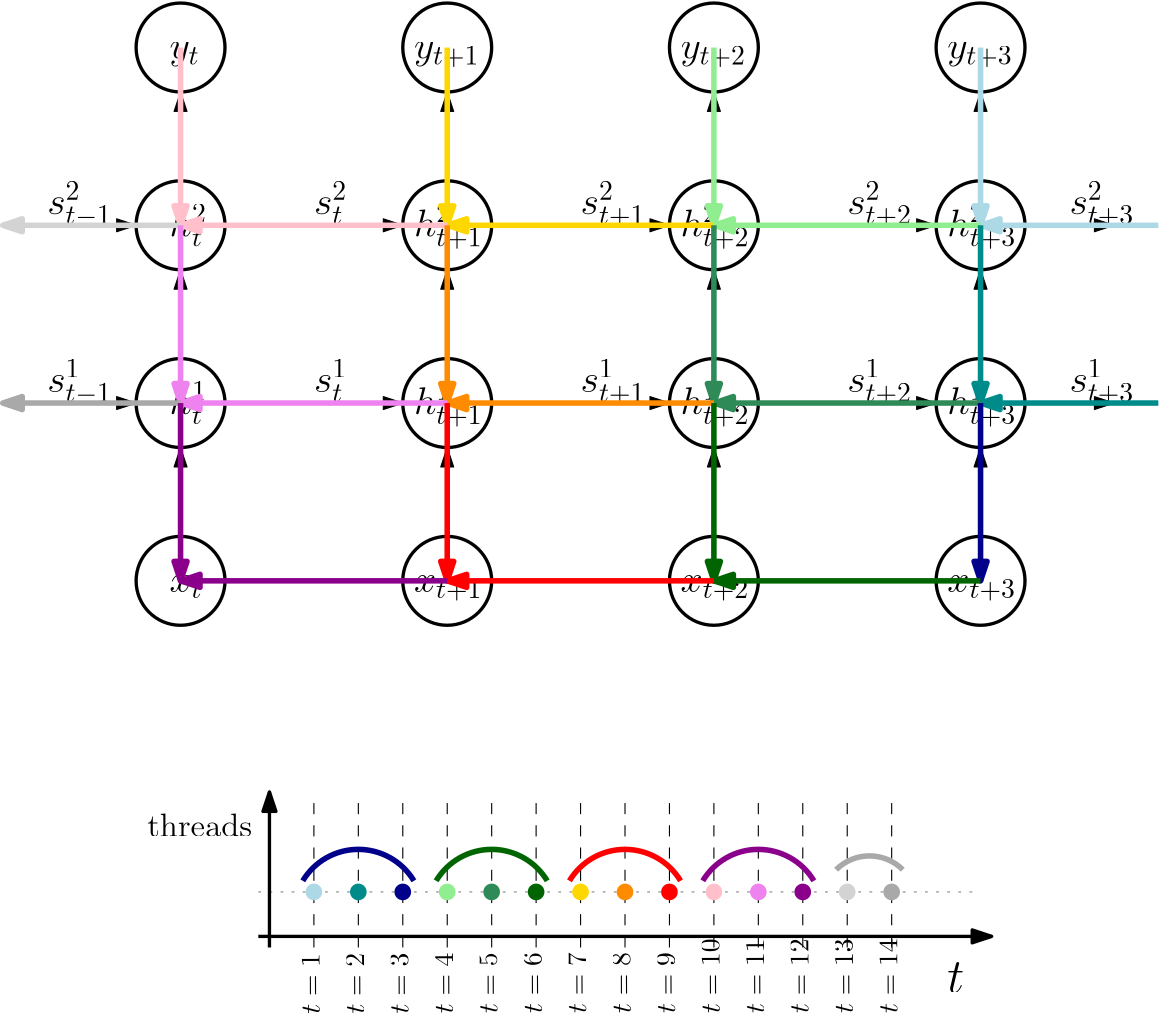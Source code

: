 <?xml version="1.0"?>
<!DOCTYPE ipe SYSTEM "ipe.dtd">
<ipe version="70206" creator="Ipe 7.2.7">
<info created="D:20180425094852" modified="D:20180426162202"/>
<ipestyle name="basic">
<symbol name="arrow/arc(spx)">
<path stroke="sym-stroke" fill="sym-stroke" pen="sym-pen">
0 0 m
-1 0.333 l
-1 -0.333 l
h
</path>
</symbol>
<symbol name="arrow/farc(spx)">
<path stroke="sym-stroke" fill="white" pen="sym-pen">
0 0 m
-1 0.333 l
-1 -0.333 l
h
</path>
</symbol>
<symbol name="arrow/ptarc(spx)">
<path stroke="sym-stroke" fill="sym-stroke" pen="sym-pen">
0 0 m
-1 0.333 l
-0.8 0 l
-1 -0.333 l
h
</path>
</symbol>
<symbol name="arrow/fptarc(spx)">
<path stroke="sym-stroke" fill="white" pen="sym-pen">
0 0 m
-1 0.333 l
-0.8 0 l
-1 -0.333 l
h
</path>
</symbol>
<symbol name="mark/circle(sx)" transformations="translations">
<path fill="sym-stroke">
0.6 0 0 0.6 0 0 e
0.4 0 0 0.4 0 0 e
</path>
</symbol>
<symbol name="mark/disk(sx)" transformations="translations">
<path fill="sym-stroke">
0.6 0 0 0.6 0 0 e
</path>
</symbol>
<symbol name="mark/fdisk(sfx)" transformations="translations">
<group>
<path fill="sym-fill">
0.5 0 0 0.5 0 0 e
</path>
<path fill="sym-stroke" fillrule="eofill">
0.6 0 0 0.6 0 0 e
0.4 0 0 0.4 0 0 e
</path>
</group>
</symbol>
<symbol name="mark/box(sx)" transformations="translations">
<path fill="sym-stroke" fillrule="eofill">
-0.6 -0.6 m
0.6 -0.6 l
0.6 0.6 l
-0.6 0.6 l
h
-0.4 -0.4 m
0.4 -0.4 l
0.4 0.4 l
-0.4 0.4 l
h
</path>
</symbol>
<symbol name="mark/square(sx)" transformations="translations">
<path fill="sym-stroke">
-0.6 -0.6 m
0.6 -0.6 l
0.6 0.6 l
-0.6 0.6 l
h
</path>
</symbol>
<symbol name="mark/fsquare(sfx)" transformations="translations">
<group>
<path fill="sym-fill">
-0.5 -0.5 m
0.5 -0.5 l
0.5 0.5 l
-0.5 0.5 l
h
</path>
<path fill="sym-stroke" fillrule="eofill">
-0.6 -0.6 m
0.6 -0.6 l
0.6 0.6 l
-0.6 0.6 l
h
-0.4 -0.4 m
0.4 -0.4 l
0.4 0.4 l
-0.4 0.4 l
h
</path>
</group>
</symbol>
<symbol name="mark/cross(sx)" transformations="translations">
<group>
<path fill="sym-stroke">
-0.43 -0.57 m
0.57 0.43 l
0.43 0.57 l
-0.57 -0.43 l
h
</path>
<path fill="sym-stroke">
-0.43 0.57 m
0.57 -0.43 l
0.43 -0.57 l
-0.57 0.43 l
h
</path>
</group>
</symbol>
<symbol name="arrow/fnormal(spx)">
<path stroke="sym-stroke" fill="white" pen="sym-pen">
0 0 m
-1 0.333 l
-1 -0.333 l
h
</path>
</symbol>
<symbol name="arrow/pointed(spx)">
<path stroke="sym-stroke" fill="sym-stroke" pen="sym-pen">
0 0 m
-1 0.333 l
-0.8 0 l
-1 -0.333 l
h
</path>
</symbol>
<symbol name="arrow/fpointed(spx)">
<path stroke="sym-stroke" fill="white" pen="sym-pen">
0 0 m
-1 0.333 l
-0.8 0 l
-1 -0.333 l
h
</path>
</symbol>
<symbol name="arrow/linear(spx)">
<path stroke="sym-stroke" pen="sym-pen">
-1 0.333 m
0 0 l
-1 -0.333 l
</path>
</symbol>
<symbol name="arrow/fdouble(spx)">
<path stroke="sym-stroke" fill="white" pen="sym-pen">
0 0 m
-1 0.333 l
-1 -0.333 l
h
-1 0 m
-2 0.333 l
-2 -0.333 l
h
</path>
</symbol>
<symbol name="arrow/double(spx)">
<path stroke="sym-stroke" fill="sym-stroke" pen="sym-pen">
0 0 m
-1 0.333 l
-1 -0.333 l
h
-1 0 m
-2 0.333 l
-2 -0.333 l
h
</path>
</symbol>
<pen name="heavier" value="0.8"/>
<pen name="fat" value="1.2"/>
<pen name="ultrafat" value="2"/>
<symbolsize name="large" value="5"/>
<symbolsize name="small" value="2"/>
<symbolsize name="tiny" value="1.1"/>
<arrowsize name="large" value="10"/>
<arrowsize name="small" value="5"/>
<arrowsize name="tiny" value="3"/>
<color name="red" value="1 0 0"/>
<color name="green" value="0 1 0"/>
<color name="blue" value="0 0 1"/>
<color name="yellow" value="1 1 0"/>
<color name="orange" value="1 0.647 0"/>
<color name="gold" value="1 0.843 0"/>
<color name="purple" value="0.627 0.125 0.941"/>
<color name="gray" value="0.745"/>
<color name="brown" value="0.647 0.165 0.165"/>
<color name="navy" value="0 0 0.502"/>
<color name="pink" value="1 0.753 0.796"/>
<color name="seagreen" value="0.18 0.545 0.341"/>
<color name="turquoise" value="0.251 0.878 0.816"/>
<color name="violet" value="0.933 0.51 0.933"/>
<color name="darkblue" value="0 0 0.545"/>
<color name="darkcyan" value="0 0.545 0.545"/>
<color name="darkgray" value="0.663"/>
<color name="darkgreen" value="0 0.392 0"/>
<color name="darkmagenta" value="0.545 0 0.545"/>
<color name="darkorange" value="1 0.549 0"/>
<color name="darkred" value="0.545 0 0"/>
<color name="lightblue" value="0.678 0.847 0.902"/>
<color name="lightcyan" value="0.878 1 1"/>
<color name="lightgray" value="0.827"/>
<color name="lightgreen" value="0.565 0.933 0.565"/>
<color name="lightyellow" value="1 1 0.878"/>
<dashstyle name="dashed" value="[4] 0"/>
<dashstyle name="dotted" value="[1 3] 0"/>
<dashstyle name="dash dotted" value="[4 2 1 2] 0"/>
<dashstyle name="dash dot dotted" value="[4 2 1 2 1 2] 0"/>
<textsize name="large" value="\large"/>
<textsize name="Large" value="\Large"/>
<textsize name="LARGE" value="\LARGE"/>
<textsize name="huge" value="\huge"/>
<textsize name="Huge" value="\Huge"/>
<textsize name="small" value="\small"/>
<textsize name="footnote" value="\footnotesize"/>
<textsize name="tiny" value="\tiny"/>
<textstyle name="center" begin="\begin{center}" end="\end{center}"/>
<textstyle name="itemize" begin="\begin{itemize}" end="\end{itemize}"/>
<textstyle name="item" begin="\begin{itemize}\item{}" end="\end{itemize}"/>
<gridsize name="4 pts" value="4"/>
<gridsize name="8 pts (~3 mm)" value="8"/>
<gridsize name="16 pts (~6 mm)" value="16"/>
<gridsize name="32 pts (~12 mm)" value="32"/>
<gridsize name="10 pts (~3.5 mm)" value="10"/>
<gridsize name="20 pts (~7 mm)" value="20"/>
<gridsize name="14 pts (~5 mm)" value="14"/>
<gridsize name="28 pts (~10 mm)" value="28"/>
<gridsize name="56 pts (~20 mm)" value="56"/>
<anglesize name="90 deg" value="90"/>
<anglesize name="60 deg" value="60"/>
<anglesize name="45 deg" value="45"/>
<anglesize name="30 deg" value="30"/>
<anglesize name="22.5 deg" value="22.5"/>
<opacity name="10%" value="0.1"/>
<opacity name="30%" value="0.3"/>
<opacity name="50%" value="0.5"/>
<opacity name="75%" value="0.75"/>
<tiling name="falling" angle="-60" step="4" width="1"/>
<tiling name="rising" angle="30" step="4" width="1"/>
</ipestyle>
<page>
<layer name="alpha"/>
<view layers="alpha" active="alpha"/>
<path layer="alpha" matrix="1 0 0 1 -64 0" stroke="black" arrow="normal/normal">
160 656 m
192 656 l
</path>
<path matrix="1 0 0 1 64 0" stroke="black" fill="white" pen="fat">
16 0 0 16 80 656 e
</path>
<path matrix="1 0 0 1 64 64" stroke="black" fill="white" pen="fat">
16 0 0 16 80 656 e
</path>
<path matrix="1 0 0 1 64 -64" stroke="black" fill="white" pen="fat">
16 0 0 16 80 656 e
</path>
<path matrix="1 0 0 1 64 -128" stroke="black" fill="white" pen="fat">
16 0 0 16 80 656 e
</path>
<path matrix="1 0 0 1 160 -64" stroke="black" fill="white" pen="fat">
16 0 0 16 80 656 e
</path>
<path matrix="1 0 0 1 160 0" stroke="black" fill="white" pen="fat">
16 0 0 16 80 656 e
</path>
<path matrix="1 0 0 1 160 64" stroke="black" fill="white" pen="fat">
16 0 0 16 80 656 e
</path>
<path matrix="1 0 0 1 160 -128" stroke="black" fill="white" pen="fat">
16 0 0 16 80 656 e
</path>
<path matrix="1 0 0 1 256 -64" stroke="black" fill="white" pen="fat">
16 0 0 16 80 656 e
</path>
<path matrix="1 0 0 1 256 -128" stroke="black" fill="white" pen="fat">
16 0 0 16 80 656 e
</path>
<path matrix="1 0 0 1 256 0" stroke="black" fill="white" pen="fat">
16 0 0 16 80 656 e
</path>
<path matrix="1 0 0 1 256 64" stroke="black" fill="white" pen="fat">
16 0 0 16 80 656 e
</path>
<path matrix="1 0 0 1 352 64" stroke="black" fill="white" pen="fat">
16 0 0 16 80 656 e
</path>
<path matrix="1 0 0 1 352 0" stroke="black" fill="white" pen="fat">
16 0 0 16 80 656 e
</path>
<path matrix="1 0 0 1 352 -64" stroke="black" fill="white" pen="fat">
16 0 0 16 80 656 e
</path>
<path matrix="1 0 0 1 352 -128" stroke="black" fill="white" pen="fat">
16 0 0 16 80 656 e
</path>
<path matrix="1 0 0 1 -64 -64" stroke="black" arrow="normal/normal">
160 656 m
192 656 l
</path>
<path matrix="1 0 0 1 288 -64" stroke="black" arrow="normal/normal">
160 656 m
192 656 l
</path>
<path matrix="1 0 0 1 288 0" stroke="black" arrow="normal/normal">
160 656 m
192 656 l
</path>
<path matrix="1 0 0 1 -64 0" stroke="black" arrow="normal/normal">
224 656 m
288 656 l
</path>
<path matrix="1 0 0 1 -64 -64" stroke="black" arrow="normal/normal">
224 656 m
288 656 l
</path>
<path matrix="1 0 0 1 32 -64" stroke="black" arrow="normal/normal">
224 656 m
288 656 l
</path>
<path matrix="1 0 0 1 32 0" stroke="black" arrow="normal/normal">
224 656 m
288 656 l
</path>
<path matrix="1 0 0 1 128 0" stroke="black" arrow="normal/normal">
224 656 m
288 656 l
</path>
<path matrix="1 0 0 1 128 -64" stroke="black" arrow="normal/normal">
224 656 m
288 656 l
</path>
<path matrix="1 0 0 1 64 -64" stroke="black" arrow="normal/normal">
80 608 m
80 640 l
</path>
<path matrix="1 0 0 1 64 0" stroke="black" arrow="normal/normal">
80 608 m
80 640 l
</path>
<path matrix="1 0 0 1 64 64" stroke="black" arrow="normal/normal">
80 608 m
80 640 l
</path>
<path matrix="1 0 0 1 160 -64" stroke="black" arrow="normal/normal">
80 608 m
80 640 l
</path>
<path matrix="1 0 0 1 160 0" stroke="black" arrow="normal/normal">
80 608 m
80 640 l
</path>
<path matrix="1 0 0 1 160 64" stroke="black" arrow="normal/normal">
80 608 m
80 640 l
</path>
<path matrix="1 0 0 1 256 -64" stroke="black" arrow="normal/normal">
80 608 m
80 640 l
</path>
<path matrix="1 0 0 1 256 0" stroke="black" arrow="normal/normal">
80 608 m
80 640 l
</path>
<path matrix="1 0 0 1 256 64" stroke="black" arrow="normal/normal">
80 608 m
80 640 l
</path>
<path matrix="1 0 0 1 352 -64" stroke="black" arrow="normal/normal">
80 608 m
80 640 l
</path>
<path matrix="1 0 0 1 352 0" stroke="black" arrow="normal/normal">
80 608 m
80 640 l
</path>
<path matrix="1 0 0 1 352 64" stroke="black" arrow="normal/normal">
80 608 m
80 640 l
</path>
<text matrix="1 0 0 1 -64 0" transformations="translations" pos="160 596" stroke="black" type="label" width="23.443" height="11.623" depth="4.38" valign="baseline" size="Large" style="math">s_{t-1}^{1}</text>
<text matrix="1 0 0 1 -64 0" transformations="translations" pos="160 660" stroke="black" type="label" width="23.443" height="11.623" depth="4.38" valign="baseline" size="Large" style="math">s_{t-1}^{2}</text>
<text matrix="1 0 0 1 -64 0" transformations="translations" pos="204 524" stroke="black" type="label" width="12.078" height="6.179" depth="2.15" valign="baseline" size="Large" style="math">x_{t}</text>
<text matrix="1 0 0 1 -64 0" transformations="translations" pos="204 588" stroke="black" type="label" width="13.566" height="11.623" depth="3.55" valign="baseline" size="Large" style="math">h_{t}^{1}</text>
<text matrix="1 0 0 1 -64 0" transformations="translations" pos="204 652" stroke="black" type="label" width="13.566" height="11.623" depth="3.55" valign="baseline" size="Large" style="math">h_{t}^{2}</text>
<text matrix="1 0 0 1 -64 0" transformations="translations" pos="204 716" stroke="black" type="label" width="10.945" height="6.176" depth="2.79" valign="baseline" size="Large" style="math">y_{t}</text>
<text matrix="1 0 0 1 32 0" transformations="translations" pos="160 596" stroke="black" type="label" width="12.096" height="11.623" depth="3.55" valign="baseline" size="Large" style="math">s_{t}^{1}</text>
<text matrix="1 0 0 1 32 0" transformations="translations" pos="160 660" stroke="black" type="label" width="12.096" height="11.623" depth="3.55" valign="baseline" size="Large" style="math">s_{t}^{2}</text>
<text matrix="1 0 0 1 24 0" transformations="translations" pos="204 524" stroke="black" type="label" width="24.808" height="6.179" depth="2.98" valign="baseline" size="Large" style="math">x_{t+1}</text>
<text matrix="1 0 0 1 24 0" transformations="translations" pos="204 588" stroke="black" type="label" width="24.912" height="11.623" depth="4.38" valign="baseline" size="Large" style="math">h_{t+1}^{1}</text>
<text matrix="1 0 0 1 24 0" transformations="translations" pos="204 652" stroke="black" type="label" width="24.912" height="11.623" depth="4.38" valign="baseline" size="Large" style="math">h_{t+1}^{2}</text>
<text matrix="1 0 0 1 24 0" transformations="translations" pos="204 716" stroke="black" type="label" width="23.675" height="6.179" depth="2.98" valign="baseline" size="Large" style="math">y_{t+1}</text>
<text matrix="1 0 0 1 128 0" transformations="translations" pos="160 596" stroke="black" type="label" width="23.443" height="11.623" depth="4.38" valign="baseline" size="Large" style="math">s_{t+1}^{1}</text>
<text matrix="1 0 0 1 128 0" transformations="translations" pos="160 660" stroke="black" type="label" width="23.443" height="11.623" depth="4.38" valign="baseline" size="Large" style="math">s_{t+1}^{2}</text>
<text matrix="1 0 0 1 120 0" transformations="translations" pos="204 524" stroke="black" type="label" width="24.808" height="6.179" depth="2.98" valign="baseline" size="Large" style="math">x_{t+2}</text>
<text matrix="1 0 0 1 120 0" transformations="translations" pos="204 588" stroke="black" type="label" width="24.912" height="11.623" depth="4.38" valign="baseline" size="Large" style="math">h_{t+2}^{1}</text>
<text matrix="1 0 0 1 120 0" transformations="translations" pos="204 652" stroke="black" type="label" width="24.912" height="11.623" depth="4.38" valign="baseline" size="Large" style="math">h_{t+2}^{2}</text>
<text matrix="1 0 0 1 120 0" transformations="translations" pos="204 716" stroke="black" type="label" width="23.675" height="6.179" depth="2.98" valign="baseline" size="Large" style="math">y_{t+2}</text>
<text matrix="1 0 0 1 224 0" transformations="translations" pos="160 596" stroke="black" type="label" width="23.443" height="11.623" depth="4.38" valign="baseline" size="Large" style="math">s_{t+2}^{1}</text>
<text matrix="1 0 0 1 224 0" transformations="translations" pos="160 660" stroke="black" type="label" width="23.443" height="11.623" depth="4.38" valign="baseline" size="Large" style="math">s_{t+2}^{2}</text>
<text matrix="1 0 0 1 216 0" transformations="translations" pos="204 524" stroke="black" type="label" width="24.808" height="6.179" depth="2.98" valign="baseline" size="Large" style="math">x_{t+3}</text>
<text matrix="1 0 0 1 216 0" transformations="translations" pos="204 588" stroke="black" type="label" width="24.912" height="11.623" depth="4.38" valign="baseline" size="Large" style="math">h_{t+3}^{1}</text>
<text matrix="1 0 0 1 216 0" transformations="translations" pos="204 652" stroke="black" type="label" width="24.912" height="11.623" depth="4.38" valign="baseline" size="Large" style="math">h_{t+3}^{2}</text>
<text matrix="1 0 0 1 216 0" transformations="translations" pos="204 716" stroke="black" type="label" width="23.675" height="6.179" depth="2.98" valign="baseline" size="Large" style="math">y_{t+3}</text>
<text matrix="1 0 0 1 -64 0" transformations="translations" pos="528 660" stroke="black" type="label" width="23.443" height="11.623" depth="4.38" valign="baseline" size="Large" style="math">s_{t+3}^{2}</text>
<text matrix="1 0 0 1 -64 0" transformations="translations" pos="528 596" stroke="black" type="label" width="23.443" height="11.623" depth="4.38" valign="baseline" size="Large" style="math">s_{t+3}^{1}</text>
<path matrix="1 0 0 1 -64 0" stroke="lightblue" pen="ultrafat" arrow="normal/normal">
496 720 m
496 656 l
</path>
<path matrix="1 0 0 1 -64 0" stroke="lightblue" pen="ultrafat" arrow="normal/normal">
560 656 m
496 656 l
</path>
<path matrix="1 0 0 1 -64 0" stroke="lightgreen" pen="ultrafat" arrow="normal/normal">
400 720 m
400 656 l
</path>
<path matrix="1 0 0 1 -64 0" stroke="lightgreen" pen="ultrafat" arrow="normal/normal">
496 656 m
400 656 l
</path>
<path matrix="1 0 0 1 -64 0" stroke="gold" pen="ultrafat" arrow="normal/normal">
304 720 m
304 656 l
</path>
<path matrix="1 0 0 1 -64 0" stroke="gold" pen="ultrafat" arrow="normal/normal">
400 656 m
304 656 l
</path>
<path matrix="1 0 0 1 -64 0" stroke="pink" pen="ultrafat" arrow="normal/normal">
208 720 m
208 656 l
</path>
<path matrix="1 0 0 1 -64 0" stroke="pink" pen="ultrafat" arrow="normal/normal">
304 656 m
208 656 l
</path>
<path matrix="1 0 0 1 -416 0" stroke="lightgray" pen="ultrafat" arrow="normal/normal">
560 656 m
496 656 l
</path>
<path matrix="1 0 0 1 -64 -64" stroke="darkcyan" pen="ultrafat" arrow="normal/normal">
496 720 m
496 656 l
</path>
<path matrix="1 0 0 1 -64 -64" stroke="darkcyan" pen="ultrafat" arrow="normal/normal">
560 656 m
496 656 l
</path>
<path matrix="1 0 0 1 -64 -64" stroke="seagreen" pen="ultrafat" arrow="normal/normal">
400 720 m
400 656 l
</path>
<path matrix="1 0 0 1 -64 -64" stroke="seagreen" pen="ultrafat" arrow="normal/normal">
496 656 m
400 656 l
</path>
<path matrix="1 0 0 1 -64 -64" stroke="darkorange" pen="ultrafat" arrow="normal/normal">
304 720 m
304 656 l
</path>
<path matrix="1 0 0 1 -64 -64" stroke="darkorange" pen="ultrafat" arrow="normal/normal">
400 656 m
304 656 l
</path>
<path matrix="1 0 0 1 -64 -64" stroke="violet" pen="ultrafat" arrow="normal/normal">
208 720 m
208 656 l
</path>
<path matrix="1 0 0 1 -64 -64" stroke="violet" pen="ultrafat" arrow="normal/normal">
304 656 m
208 656 l
</path>
<path matrix="1 0 0 1 -416 -64" stroke="darkgray" pen="ultrafat" arrow="normal/normal">
560 656 m
496 656 l
</path>
<path matrix="1 0 0 1 -64 -128" stroke="darkblue" pen="ultrafat" arrow="normal/normal">
496 720 m
496 656 l
</path>
<path matrix="1 0 0 1 -64 -128" stroke="darkgreen" pen="ultrafat" arrow="normal/normal">
400 720 m
400 656 l
</path>
<path matrix="1 0 0 1 -64 -128" stroke="darkgreen" pen="ultrafat" arrow="normal/normal">
496 656 m
400 656 l
</path>
<path matrix="1 0 0 1 -64 -128" stroke="red" pen="ultrafat" arrow="normal/normal">
304 720 m
304 656 l
</path>
<path matrix="1 0 0 1 -64 -128" stroke="red" pen="ultrafat" arrow="normal/normal">
400 656 m
304 656 l
</path>
<path matrix="1 0 0 1 -64 -128" stroke="darkmagenta" pen="ultrafat" arrow="normal/normal">
208 720 m
208 656 l
</path>
<path matrix="1 0 0 1 -64 -128" stroke="darkmagenta" pen="ultrafat" arrow="normal/normal">
304 656 m
208 656 l
</path>
<path matrix="-0.00002388 1 -2.35715 -0.00001494 1831.43 384.013" stroke="black" pen="fat" arrow="normal/normal">
16 704 m
16 592 l
</path>
<path matrix="-0.0000123 0.636353 -1 -0.00000783 880.004 388.372" stroke="black" dash="dashed">
12 688 m
100 688 l
</path>
<path matrix="-0.0000123 0.636353 -1 -0.00000783 880.004 388.372" stroke="black" dash="dashed">
12 672 m
100 672 l
</path>
<path matrix="-0.0000123 0.636353 -1 -0.00000783 880.004 388.372" stroke="black" dash="dashed">
12 656 m
100 656 l
</path>
<path matrix="-0.0000123 0.636353 -1 -0.00000783 880.004 388.372" stroke="black" dash="dashed">
12 640 m
100 640 l
</path>
<path matrix="-0.0000123 0.636353 -1 -0.00000783 880.004 388.372" stroke="black" dash="dashed">
12 624 m
100 624 l
</path>
<path matrix="-0.0000123 0.636353 -1 -0.00000783 880.004 388.372" stroke="black" dash="dashed">
12 608 m
100 608 l
</path>
<path matrix="-0.0000123 0.636353 -1 -0.00000783 864.004 368.008" stroke="black" pen="fat" arrow="normal/normal">
44 688 m
132 688 l
</path>
<path matrix="-0.00002423 1 -1.96972 -0.0000123 1535.05 352.011" stroke="black" dash="dotted" opacity="50%">
64 692 m
64 560 l
</path>
<text matrix="1 0 0 1 40 -260" transformations="translations" pos="92 696" stroke="black" type="label" width="37.784" height="8.302" depth="0" valign="baseline" size="large">threads</text>
<text matrix="-0.00399285 0.999992 -0.999992 -0.00399285 866.32 338.816" pos="36 672" stroke="black" type="label" width="21.862" height="6.42" depth="0" valign="baseline" style="math">t = 1</text>
<text matrix="-0.00399285 0.999992 -0.999992 -0.00399285 882.32 338.88" pos="36 672" stroke="black" type="label" width="21.862" height="6.42" depth="0" valign="baseline" style="math">t = 2</text>
<text matrix="-0.00399285 0.999992 -0.999992 -0.00399285 898.32 338.943" pos="36 672" stroke="black" type="label" width="21.862" height="6.42" depth="0" valign="baseline" style="math">t = 3</text>
<text matrix="-0.00399285 0.999992 -0.999992 -0.00399285 914.32 339.007" pos="36 672" stroke="black" type="label" width="21.862" height="6.42" depth="0" valign="baseline" style="math">t = 4</text>
<text matrix="-0.00399285 0.999992 -0.999992 -0.00399285 930.32 339.071" pos="36 672" stroke="black" type="label" width="21.862" height="6.42" depth="0" valign="baseline" style="math">t = 5</text>
<text matrix="-0.00399285 0.999992 -0.999992 -0.00399285 946.32 339.135" pos="36 672" stroke="black" type="label" width="21.862" height="6.42" depth="0" valign="baseline" style="math">t = 6</text>
<text matrix="1 0 0 1 392 -196" transformations="translations" pos="28 576" stroke="black" type="label" width="6.087" height="10.589" depth="0" valign="baseline" size="LARGE" style="math">t</text>
<path matrix="-0.0000123 0.636353 -1 -0.00000783 896.004 388.372" stroke="black" dash="dashed">
12 608 m
100 608 l
</path>
<text matrix="-0.00399285 0.999992 -0.999992 -0.00399285 962.32 339.135" pos="36 672" stroke="black" type="label" width="21.862" height="6.42" depth="0" valign="baseline" style="math">t = 7</text>
<path matrix="-0.0000123 0.636353 -1 -0.00000783 912.004 388.372" stroke="black" dash="dashed">
12 608 m
100 608 l
</path>
<text matrix="-0.00399285 0.999992 -0.999992 -0.00399285 978.32 339.135" pos="36 672" stroke="black" type="label" width="21.862" height="6.42" depth="0" valign="baseline" style="math">t = 8</text>
<path matrix="-0.0000123 0.636353 -1 -0.00000783 928.004 388.372" stroke="black" dash="dashed">
12 608 m
100 608 l
</path>
<text matrix="-0.00399285 0.999992 -0.999992 -0.00399285 994.32 339.135" pos="36 672" stroke="black" type="label" width="21.862" height="6.42" depth="0" valign="baseline" style="math">t = 9</text>
<path matrix="-0.0000123 0.636353 -1 -0.00000783 944.004 388.372" stroke="black" dash="dashed">
12 608 m
100 608 l
</path>
<text matrix="-0.00399285 0.999992 -0.999992 -0.00399285 1010.32 339.135" pos="36 672" stroke="black" type="label" width="26.844" height="6.42" depth="0" valign="baseline" style="math">t = 10</text>
<path matrix="-0.0000123 0.636353 -1 -0.00000783 960 388.372" stroke="black" dash="dashed">
12 608 m
100 608 l
</path>
<text matrix="-0.00399285 0.999992 -0.999992 -0.00399285 1026.32 339.135" pos="36 672" stroke="black" type="label" width="26.844" height="6.42" depth="0" valign="baseline" style="math">t = 11</text>
<path matrix="-0.0000123 0.636353 -1 -0.00000783 976 388.372" stroke="black" dash="dashed">
12 608 m
100 608 l
</path>
<text matrix="-0.00399285 0.999992 -0.999992 -0.00399285 1042.32 339.135" pos="36 672" stroke="black" type="label" width="26.844" height="6.42" depth="0" valign="baseline" style="math">t = 12</text>
<path matrix="-0.0000123 0.636353 -1 -0.00000783 992 388.372" stroke="black" dash="dashed">
12 608 m
100 608 l
</path>
<text matrix="-0.00399285 0.999992 -0.999992 -0.00399285 1058.32 339.135" pos="36 672" stroke="black" type="label" width="26.844" height="6.42" depth="0" valign="baseline" style="math">t = 13</text>
<path matrix="-0.0000123 0.636353 -1 -0.00000783 1008 388.372" stroke="black" dash="dashed">
12 608 m
100 608 l
</path>
<text matrix="-0.00399285 0.999992 -0.999992 -0.00399285 1074.32 339.135" pos="36 672" stroke="black" type="label" width="26.844" height="6.42" depth="0" valign="baseline" style="math">t = 14</text>
<use matrix="-0.0000123 1 -1 -0.0000123 864 384.011" name="mark/disk(sx)" pos="32 672" size="large" stroke="lightblue"/>
<use matrix="-0.0000123 1 -1 -0.0000123 864 384.011" name="mark/disk(sx)" pos="32 656" size="large" stroke="darkcyan"/>
<use matrix="-0.0000123 1 -1 -0.0000123 864 384.011" name="mark/disk(sx)" pos="32 640" size="large" stroke="darkblue"/>
<use matrix="-0.0000123 1 -1 -0.0000123 896 352.011" name="mark/disk(sx)" pos="64 656" size="large" stroke="lightgreen"/>
<use matrix="-0.0000123 1 -1 -0.0000123 880 352.011" name="mark/disk(sx)" pos="64 624" size="large" stroke="seagreen"/>
<use matrix="-0.0000123 1 -1 -0.0000123 880 352.011" name="mark/disk(sx)" pos="64 608" size="large" stroke="darkgreen"/>
<use matrix="-0.0000123 1 -1 -0.0000123 960 368.011" name="mark/disk(sx)" pos="48 672" size="large" stroke="gold"/>
<use matrix="-0.0000123 1 -1 -0.0000123 944 368.011" name="mark/disk(sx)" pos="48 640" size="large" stroke="darkorange"/>
<use matrix="-0.0000123 1 -1 -0.0000123 944 368.011" name="mark/disk(sx)" pos="48 624" size="large" stroke="red"/>
<use matrix="-0.0000123 1 -1 -0.0000123 1024 384.011" name="mark/disk(sx)" pos="32 688" size="large" stroke="pink"/>
<use matrix="-0.0000123 1 -1 -0.0000123 1040 384.011" name="mark/disk(sx)" pos="32 688" size="large" stroke="violet"/>
<use matrix="-0.0000123 1 -1 -0.0000123 1056 384.011" name="mark/disk(sx)" pos="32 688" size="large" stroke="darkmagenta"/>
<use matrix="-0.0000123 1 -1 -0.0000123 1072 384.011" name="mark/disk(sx)" pos="32 688" size="large" stroke="lightgray"/>
<use matrix="-0.0000123 1 -1 -0.0000123 1088 384.011" name="mark/disk(sx)" pos="32 688" size="large" stroke="darkgray"/>
<path stroke="darkblue" pen="ultrafat">
188 420 m
23.3238 0 0 -23.3238 208 408 228 420 a
</path>
<path stroke="darkgreen" pen="ultrafat">
236 420 m
23.3238 0 0 -23.3238 256 408 276 420 a
</path>
<path stroke="red" pen="ultrafat">
284 420 m
23.3238 0 0 -23.3238 304 408 324 420 a
</path>
<path stroke="darkmagenta" pen="ultrafat">
332 420 m
23.3238 0 0 -23.3238 352 408 372 420 a
</path>
<path matrix="1 0 0 1 0 4" stroke="darkgray" pen="ultrafat">
380 420 m
16.9706 0 0 -16.9706 392 408 404 420 a
</path>
</page>
</ipe>
